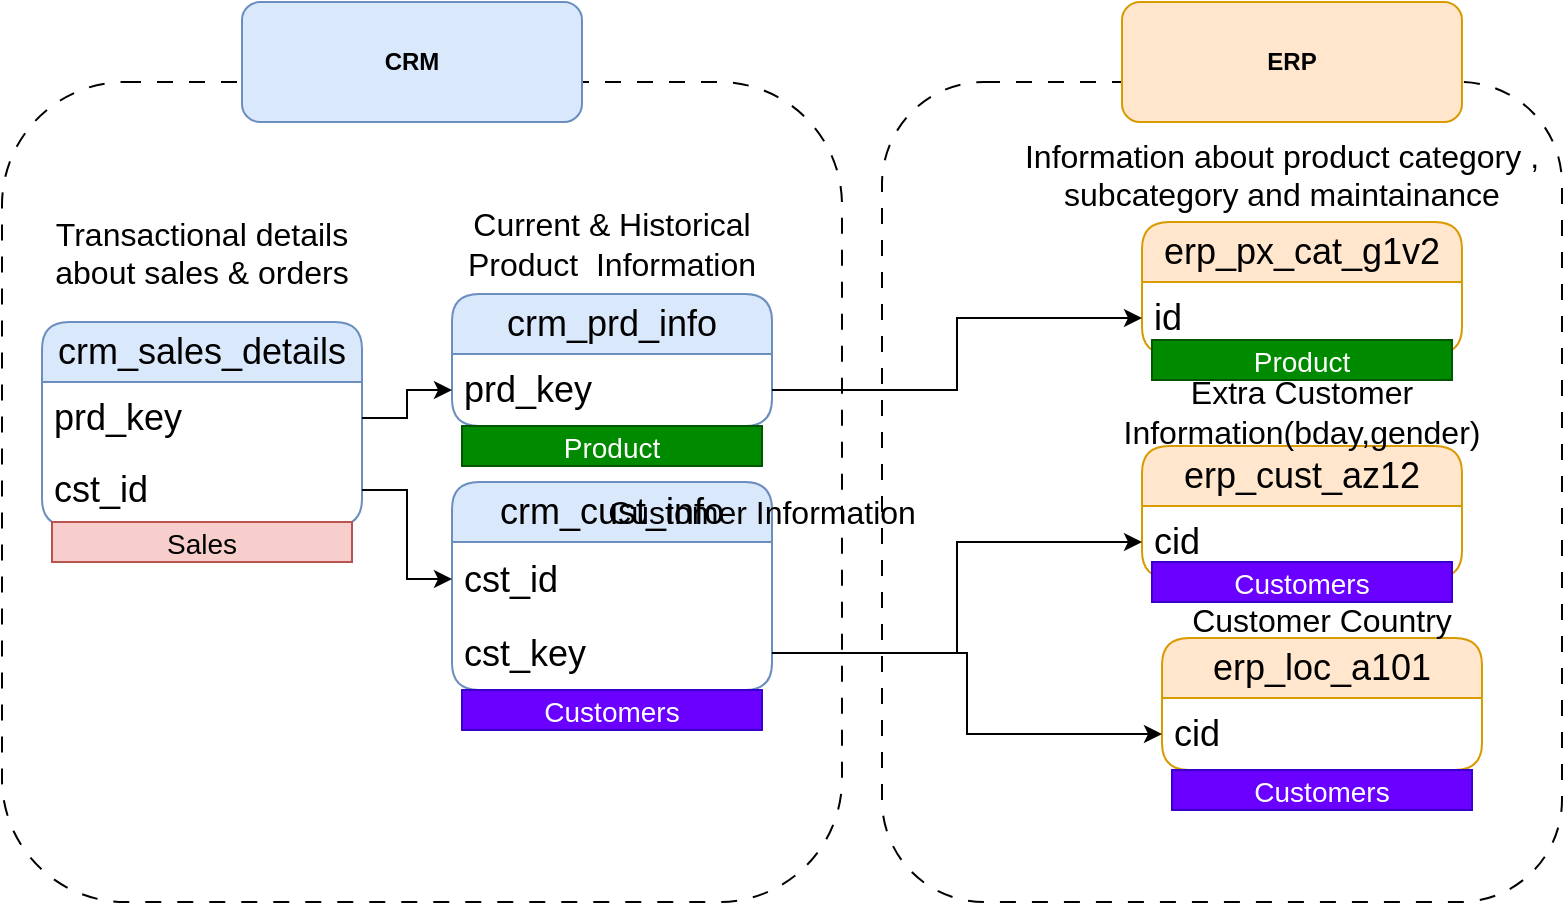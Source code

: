 <mxfile version="27.0.5">
  <diagram name="Page-1" id="b-SJ-YLIHoAnC7uxr_FH">
    <mxGraphModel dx="786" dy="564" grid="1" gridSize="10" guides="1" tooltips="1" connect="1" arrows="1" fold="1" page="1" pageScale="1" pageWidth="850" pageHeight="1100" math="0" shadow="0">
      <root>
        <mxCell id="0" />
        <mxCell id="1" parent="0" />
        <mxCell id="NpU7R8TdsVDjC84xVm30-1" value="crm_cust_info" style="swimlane;fontStyle=0;childLayout=stackLayout;horizontal=1;startSize=30;horizontalStack=0;resizeParent=1;resizeParentMax=0;resizeLast=0;collapsible=1;marginBottom=0;whiteSpace=wrap;html=1;rounded=1;fontSize=18;fillColor=#dae8fc;strokeColor=#6c8ebf;" parent="1" vertex="1">
          <mxGeometry x="245" y="320" width="160" height="104" as="geometry" />
        </mxCell>
        <mxCell id="NpU7R8TdsVDjC84xVm30-2" value="cst_id" style="text;align=left;verticalAlign=middle;spacingLeft=4;spacingRight=4;overflow=hidden;points=[[0,0.5],[1,0.5]];portConstraint=eastwest;rotatable=0;whiteSpace=wrap;html=1;fontSize=18;" parent="NpU7R8TdsVDjC84xVm30-1" vertex="1">
          <mxGeometry y="30" width="160" height="37" as="geometry" />
        </mxCell>
        <mxCell id="NpU7R8TdsVDjC84xVm30-21" value="cst_key" style="text;align=left;verticalAlign=middle;spacingLeft=4;spacingRight=4;overflow=hidden;points=[[0,0.5],[1,0.5]];portConstraint=eastwest;rotatable=0;whiteSpace=wrap;html=1;fontSize=18;" parent="NpU7R8TdsVDjC84xVm30-1" vertex="1">
          <mxGeometry y="67" width="160" height="37" as="geometry" />
        </mxCell>
        <mxCell id="NpU7R8TdsVDjC84xVm30-5" value="Customer Information" style="text;html=1;align=center;verticalAlign=middle;whiteSpace=wrap;rounded=0;fontSize=16;" parent="1" vertex="1">
          <mxGeometry x="310" y="320" width="180" height="30" as="geometry" />
        </mxCell>
        <mxCell id="NpU7R8TdsVDjC84xVm30-6" value="crm_prd_info" style="swimlane;fontStyle=0;childLayout=stackLayout;horizontal=1;startSize=30;horizontalStack=0;resizeParent=1;resizeParentMax=0;resizeLast=0;collapsible=1;marginBottom=0;whiteSpace=wrap;html=1;rounded=1;fontSize=18;fillColor=#dae8fc;strokeColor=#6c8ebf;" parent="1" vertex="1">
          <mxGeometry x="245" y="226" width="160" height="66" as="geometry" />
        </mxCell>
        <mxCell id="NpU7R8TdsVDjC84xVm30-7" value="prd_key" style="text;align=left;verticalAlign=middle;spacingLeft=4;spacingRight=4;overflow=hidden;points=[[0,0.5],[1,0.5]];portConstraint=eastwest;rotatable=0;whiteSpace=wrap;html=1;fontSize=18;" parent="NpU7R8TdsVDjC84xVm30-6" vertex="1">
          <mxGeometry y="30" width="160" height="36" as="geometry" />
        </mxCell>
        <mxCell id="NpU7R8TdsVDjC84xVm30-8" value="Current &amp;amp; Historical Product&amp;nbsp; Information" style="text;html=1;align=center;verticalAlign=middle;whiteSpace=wrap;rounded=0;fontSize=16;" parent="1" vertex="1">
          <mxGeometry x="235" y="186" width="180" height="30" as="geometry" />
        </mxCell>
        <mxCell id="NpU7R8TdsVDjC84xVm30-9" value="crm_sales_details" style="swimlane;fontStyle=0;childLayout=stackLayout;horizontal=1;startSize=30;horizontalStack=0;resizeParent=1;resizeParentMax=0;resizeLast=0;collapsible=1;marginBottom=0;whiteSpace=wrap;html=1;rounded=1;fontSize=18;fillColor=#dae8fc;strokeColor=#6c8ebf;" parent="1" vertex="1">
          <mxGeometry x="40" y="240" width="160" height="102" as="geometry" />
        </mxCell>
        <mxCell id="NpU7R8TdsVDjC84xVm30-10" value="prd_key" style="text;align=left;verticalAlign=middle;spacingLeft=4;spacingRight=4;overflow=hidden;points=[[0,0.5],[1,0.5]];portConstraint=eastwest;rotatable=0;whiteSpace=wrap;html=1;fontSize=18;" parent="NpU7R8TdsVDjC84xVm30-9" vertex="1">
          <mxGeometry y="30" width="160" height="36" as="geometry" />
        </mxCell>
        <mxCell id="NpU7R8TdsVDjC84xVm30-12" value="cst_id" style="text;align=left;verticalAlign=middle;spacingLeft=4;spacingRight=4;overflow=hidden;points=[[0,0.5],[1,0.5]];portConstraint=eastwest;rotatable=0;whiteSpace=wrap;html=1;fontSize=18;" parent="NpU7R8TdsVDjC84xVm30-9" vertex="1">
          <mxGeometry y="66" width="160" height="36" as="geometry" />
        </mxCell>
        <mxCell id="NpU7R8TdsVDjC84xVm30-11" value="Transactional details about sales &amp;amp; orders&lt;div&gt;&lt;br&gt;&lt;/div&gt;" style="text;html=1;align=center;verticalAlign=middle;whiteSpace=wrap;rounded=0;fontSize=16;" parent="1" vertex="1">
          <mxGeometry x="30" y="200" width="180" height="30" as="geometry" />
        </mxCell>
        <mxCell id="NpU7R8TdsVDjC84xVm30-13" style="edgeStyle=orthogonalEdgeStyle;rounded=0;orthogonalLoop=1;jettySize=auto;html=1;entryX=0;entryY=0.5;entryDx=0;entryDy=0;" parent="1" source="NpU7R8TdsVDjC84xVm30-12" target="NpU7R8TdsVDjC84xVm30-2" edge="1">
          <mxGeometry relative="1" as="geometry" />
        </mxCell>
        <mxCell id="NpU7R8TdsVDjC84xVm30-15" style="edgeStyle=orthogonalEdgeStyle;rounded=0;orthogonalLoop=1;jettySize=auto;html=1;" parent="1" source="NpU7R8TdsVDjC84xVm30-10" target="NpU7R8TdsVDjC84xVm30-7" edge="1">
          <mxGeometry relative="1" as="geometry" />
        </mxCell>
        <mxCell id="NpU7R8TdsVDjC84xVm30-18" value="erp_cust_az12" style="swimlane;fontStyle=0;childLayout=stackLayout;horizontal=1;startSize=30;horizontalStack=0;resizeParent=1;resizeParentMax=0;resizeLast=0;collapsible=1;marginBottom=0;whiteSpace=wrap;html=1;rounded=1;fontSize=18;fillColor=#ffe6cc;strokeColor=#d79b00;" parent="1" vertex="1">
          <mxGeometry x="590" y="302" width="160" height="66" as="geometry" />
        </mxCell>
        <mxCell id="NpU7R8TdsVDjC84xVm30-19" value="cid" style="text;align=left;verticalAlign=middle;spacingLeft=4;spacingRight=4;overflow=hidden;points=[[0,0.5],[1,0.5]];portConstraint=eastwest;rotatable=0;whiteSpace=wrap;html=1;fontSize=18;" parent="NpU7R8TdsVDjC84xVm30-18" vertex="1">
          <mxGeometry y="30" width="160" height="36" as="geometry" />
        </mxCell>
        <mxCell id="NpU7R8TdsVDjC84xVm30-20" value="Extra Customer Information(bday,gender)" style="text;html=1;align=center;verticalAlign=middle;whiteSpace=wrap;rounded=0;fontSize=16;" parent="1" vertex="1">
          <mxGeometry x="580" y="270" width="180" height="30" as="geometry" />
        </mxCell>
        <mxCell id="NpU7R8TdsVDjC84xVm30-22" style="edgeStyle=orthogonalEdgeStyle;rounded=0;orthogonalLoop=1;jettySize=auto;html=1;entryX=0;entryY=0.5;entryDx=0;entryDy=0;" parent="1" source="NpU7R8TdsVDjC84xVm30-21" target="NpU7R8TdsVDjC84xVm30-19" edge="1">
          <mxGeometry relative="1" as="geometry" />
        </mxCell>
        <mxCell id="NpU7R8TdsVDjC84xVm30-23" value="erp_loc_a101" style="swimlane;fontStyle=0;childLayout=stackLayout;horizontal=1;startSize=30;horizontalStack=0;resizeParent=1;resizeParentMax=0;resizeLast=0;collapsible=1;marginBottom=0;whiteSpace=wrap;html=1;rounded=1;fontSize=18;fillColor=#ffe6cc;strokeColor=#d79b00;" parent="1" vertex="1">
          <mxGeometry x="600" y="398" width="160" height="66" as="geometry" />
        </mxCell>
        <mxCell id="NpU7R8TdsVDjC84xVm30-24" value="cid" style="text;align=left;verticalAlign=middle;spacingLeft=4;spacingRight=4;overflow=hidden;points=[[0,0.5],[1,0.5]];portConstraint=eastwest;rotatable=0;whiteSpace=wrap;html=1;fontSize=18;" parent="NpU7R8TdsVDjC84xVm30-23" vertex="1">
          <mxGeometry y="30" width="160" height="36" as="geometry" />
        </mxCell>
        <mxCell id="NpU7R8TdsVDjC84xVm30-25" value="Customer Country" style="text;html=1;align=center;verticalAlign=middle;whiteSpace=wrap;rounded=0;fontSize=16;" parent="1" vertex="1">
          <mxGeometry x="590" y="380" width="180" height="18" as="geometry" />
        </mxCell>
        <mxCell id="NpU7R8TdsVDjC84xVm30-26" style="edgeStyle=orthogonalEdgeStyle;rounded=0;orthogonalLoop=1;jettySize=auto;html=1;" parent="1" source="NpU7R8TdsVDjC84xVm30-21" target="NpU7R8TdsVDjC84xVm30-24" edge="1">
          <mxGeometry relative="1" as="geometry" />
        </mxCell>
        <mxCell id="NpU7R8TdsVDjC84xVm30-27" value="erp_px_cat_g1v2" style="swimlane;fontStyle=0;childLayout=stackLayout;horizontal=1;startSize=30;horizontalStack=0;resizeParent=1;resizeParentMax=0;resizeLast=0;collapsible=1;marginBottom=0;whiteSpace=wrap;html=1;rounded=1;fontSize=18;fillColor=#ffe6cc;strokeColor=#d79b00;" parent="1" vertex="1">
          <mxGeometry x="590" y="190" width="160" height="66" as="geometry" />
        </mxCell>
        <mxCell id="NpU7R8TdsVDjC84xVm30-28" value="id" style="text;align=left;verticalAlign=middle;spacingLeft=4;spacingRight=4;overflow=hidden;points=[[0,0.5],[1,0.5]];portConstraint=eastwest;rotatable=0;whiteSpace=wrap;html=1;fontSize=18;" parent="NpU7R8TdsVDjC84xVm30-27" vertex="1">
          <mxGeometry y="30" width="160" height="36" as="geometry" />
        </mxCell>
        <mxCell id="NpU7R8TdsVDjC84xVm30-29" value="Information about product category , subcategory and maintainance&lt;div&gt;&lt;br&gt;&lt;/div&gt;" style="text;html=1;align=center;verticalAlign=middle;whiteSpace=wrap;rounded=0;fontSize=16;" parent="1" vertex="1">
          <mxGeometry x="530" y="146" width="260" height="60" as="geometry" />
        </mxCell>
        <mxCell id="NpU7R8TdsVDjC84xVm30-30" style="edgeStyle=orthogonalEdgeStyle;rounded=0;orthogonalLoop=1;jettySize=auto;html=1;entryX=0;entryY=0.5;entryDx=0;entryDy=0;" parent="1" source="NpU7R8TdsVDjC84xVm30-7" target="NpU7R8TdsVDjC84xVm30-28" edge="1">
          <mxGeometry relative="1" as="geometry" />
        </mxCell>
        <mxCell id="NpU7R8TdsVDjC84xVm30-32" value="" style="rounded=1;whiteSpace=wrap;html=1;fillColor=none;dashed=1;dashPattern=8 8;" parent="1" vertex="1">
          <mxGeometry x="20" y="120" width="420" height="410" as="geometry" />
        </mxCell>
        <mxCell id="NpU7R8TdsVDjC84xVm30-33" value="&lt;b&gt;CRM&lt;/b&gt;" style="rounded=1;whiteSpace=wrap;html=1;fillColor=#dae8fc;strokeColor=#6c8ebf;" parent="1" vertex="1">
          <mxGeometry x="140" y="80" width="170" height="60" as="geometry" />
        </mxCell>
        <mxCell id="NpU7R8TdsVDjC84xVm30-36" value="" style="rounded=1;whiteSpace=wrap;html=1;fillColor=none;dashed=1;dashPattern=8 8;" parent="1" vertex="1">
          <mxGeometry x="460" y="120" width="340" height="410" as="geometry" />
        </mxCell>
        <mxCell id="NpU7R8TdsVDjC84xVm30-37" value="&lt;b&gt;ERP&lt;/b&gt;" style="rounded=1;whiteSpace=wrap;html=1;fillColor=#ffe6cc;strokeColor=#d79b00;" parent="1" vertex="1">
          <mxGeometry x="580" y="80" width="170" height="60" as="geometry" />
        </mxCell>
        <mxCell id="d89aHkHNCsyE4AuSzeU4-1" value="&lt;font style=&quot;font-size: 14px;&quot;&gt;Product&lt;/font&gt;" style="text;html=1;strokeColor=#005700;fillColor=#008a00;align=center;verticalAlign=middle;whiteSpace=wrap;overflow=hidden;fontColor=#ffffff;" vertex="1" parent="1">
          <mxGeometry x="250" y="292" width="150" height="20" as="geometry" />
        </mxCell>
        <mxCell id="d89aHkHNCsyE4AuSzeU4-2" value="&lt;font style=&quot;font-size: 14px;&quot;&gt;Product&lt;/font&gt;" style="text;html=1;strokeColor=#005700;fillColor=#008a00;align=center;verticalAlign=middle;whiteSpace=wrap;overflow=hidden;fontColor=#ffffff;" vertex="1" parent="1">
          <mxGeometry x="595" y="249" width="150" height="20" as="geometry" />
        </mxCell>
        <mxCell id="d89aHkHNCsyE4AuSzeU4-3" value="&lt;font style=&quot;font-size: 14px;&quot;&gt;Customers&lt;/font&gt;" style="text;html=1;strokeColor=#3700CC;fillColor=#6a00ff;align=center;verticalAlign=middle;whiteSpace=wrap;overflow=hidden;fontColor=#ffffff;" vertex="1" parent="1">
          <mxGeometry x="250" y="424" width="150" height="20" as="geometry" />
        </mxCell>
        <mxCell id="d89aHkHNCsyE4AuSzeU4-4" value="&lt;font style=&quot;font-size: 14px;&quot;&gt;Customers&lt;/font&gt;" style="text;html=1;strokeColor=#3700CC;fillColor=#6a00ff;align=center;verticalAlign=middle;whiteSpace=wrap;overflow=hidden;fontColor=#ffffff;" vertex="1" parent="1">
          <mxGeometry x="595" y="360" width="150" height="20" as="geometry" />
        </mxCell>
        <mxCell id="d89aHkHNCsyE4AuSzeU4-5" value="&lt;font style=&quot;font-size: 14px;&quot;&gt;Customers&lt;/font&gt;" style="text;html=1;strokeColor=#3700CC;fillColor=#6a00ff;align=center;verticalAlign=middle;whiteSpace=wrap;overflow=hidden;fontColor=#ffffff;" vertex="1" parent="1">
          <mxGeometry x="605" y="464" width="150" height="20" as="geometry" />
        </mxCell>
        <mxCell id="d89aHkHNCsyE4AuSzeU4-6" value="&lt;font style=&quot;font-size: 14px;&quot;&gt;Sales&lt;/font&gt;" style="text;html=1;strokeColor=#b85450;fillColor=#f8cecc;align=center;verticalAlign=middle;whiteSpace=wrap;overflow=hidden;" vertex="1" parent="1">
          <mxGeometry x="45" y="340" width="150" height="20" as="geometry" />
        </mxCell>
      </root>
    </mxGraphModel>
  </diagram>
</mxfile>
